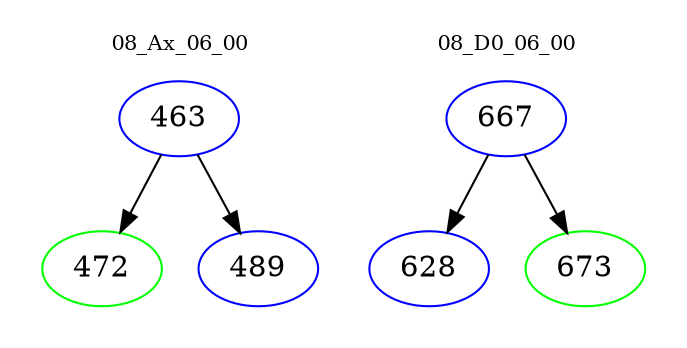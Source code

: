 digraph{
subgraph cluster_0 {
color = white
label = "08_Ax_06_00";
fontsize=10;
T0_463 [label="463", color="blue"]
T0_463 -> T0_472 [color="black"]
T0_472 [label="472", color="green"]
T0_463 -> T0_489 [color="black"]
T0_489 [label="489", color="blue"]
}
subgraph cluster_1 {
color = white
label = "08_D0_06_00";
fontsize=10;
T1_667 [label="667", color="blue"]
T1_667 -> T1_628 [color="black"]
T1_628 [label="628", color="blue"]
T1_667 -> T1_673 [color="black"]
T1_673 [label="673", color="green"]
}
}
